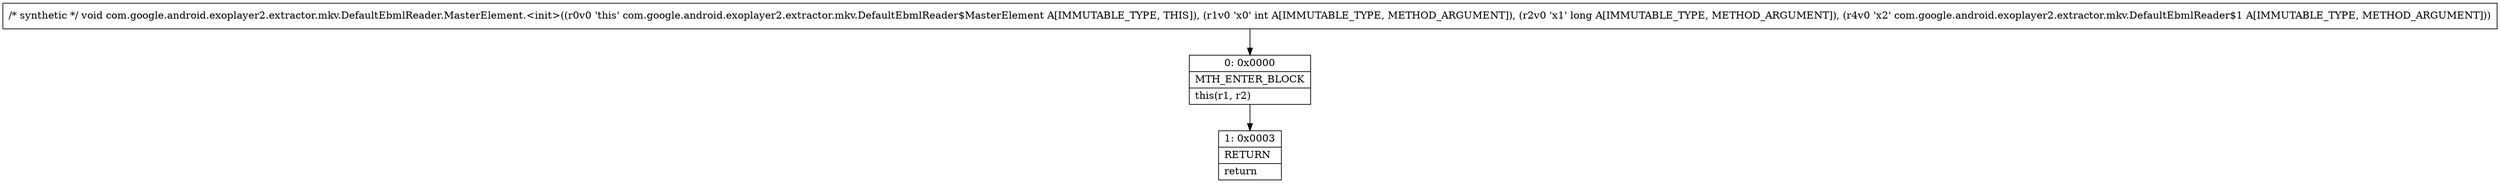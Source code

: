 digraph "CFG forcom.google.android.exoplayer2.extractor.mkv.DefaultEbmlReader.MasterElement.\<init\>(IJLcom\/google\/android\/exoplayer2\/extractor\/mkv\/DefaultEbmlReader$1;)V" {
Node_0 [shape=record,label="{0\:\ 0x0000|MTH_ENTER_BLOCK\l|this(r1, r2)\l}"];
Node_1 [shape=record,label="{1\:\ 0x0003|RETURN\l|return\l}"];
MethodNode[shape=record,label="{\/* synthetic *\/ void com.google.android.exoplayer2.extractor.mkv.DefaultEbmlReader.MasterElement.\<init\>((r0v0 'this' com.google.android.exoplayer2.extractor.mkv.DefaultEbmlReader$MasterElement A[IMMUTABLE_TYPE, THIS]), (r1v0 'x0' int A[IMMUTABLE_TYPE, METHOD_ARGUMENT]), (r2v0 'x1' long A[IMMUTABLE_TYPE, METHOD_ARGUMENT]), (r4v0 'x2' com.google.android.exoplayer2.extractor.mkv.DefaultEbmlReader$1 A[IMMUTABLE_TYPE, METHOD_ARGUMENT])) }"];
MethodNode -> Node_0;
Node_0 -> Node_1;
}

